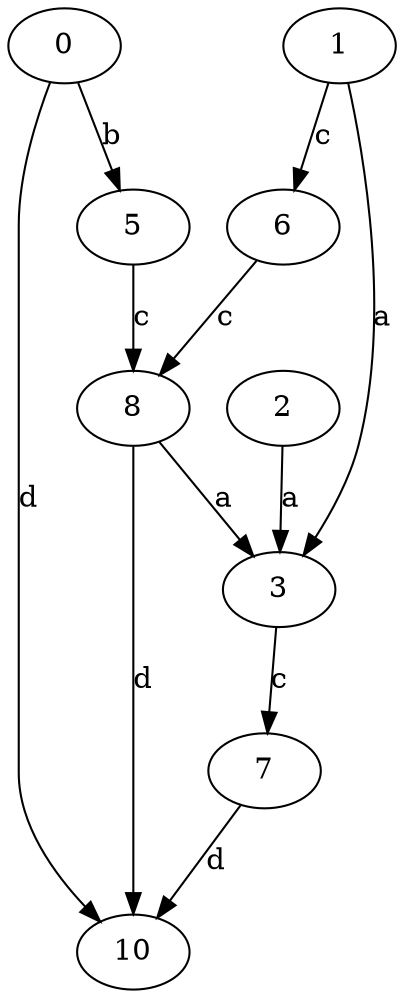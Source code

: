 strict digraph  {
0;
1;
2;
3;
5;
6;
7;
8;
10;
0 -> 5  [label=b];
0 -> 10  [label=d];
1 -> 3  [label=a];
1 -> 6  [label=c];
2 -> 3  [label=a];
3 -> 7  [label=c];
5 -> 8  [label=c];
6 -> 8  [label=c];
7 -> 10  [label=d];
8 -> 3  [label=a];
8 -> 10  [label=d];
}
